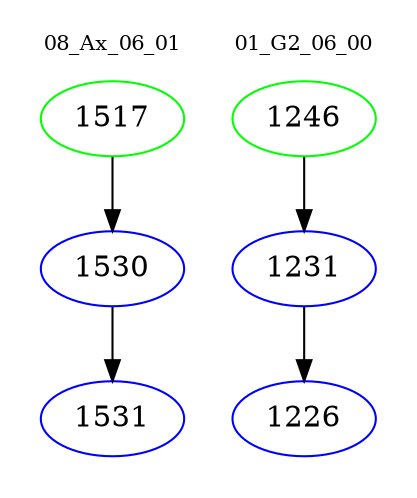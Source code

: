 digraph{
subgraph cluster_0 {
color = white
label = "08_Ax_06_01";
fontsize=10;
T0_1517 [label="1517", color="green"]
T0_1517 -> T0_1530 [color="black"]
T0_1530 [label="1530", color="blue"]
T0_1530 -> T0_1531 [color="black"]
T0_1531 [label="1531", color="blue"]
}
subgraph cluster_1 {
color = white
label = "01_G2_06_00";
fontsize=10;
T1_1246 [label="1246", color="green"]
T1_1246 -> T1_1231 [color="black"]
T1_1231 [label="1231", color="blue"]
T1_1231 -> T1_1226 [color="black"]
T1_1226 [label="1226", color="blue"]
}
}

